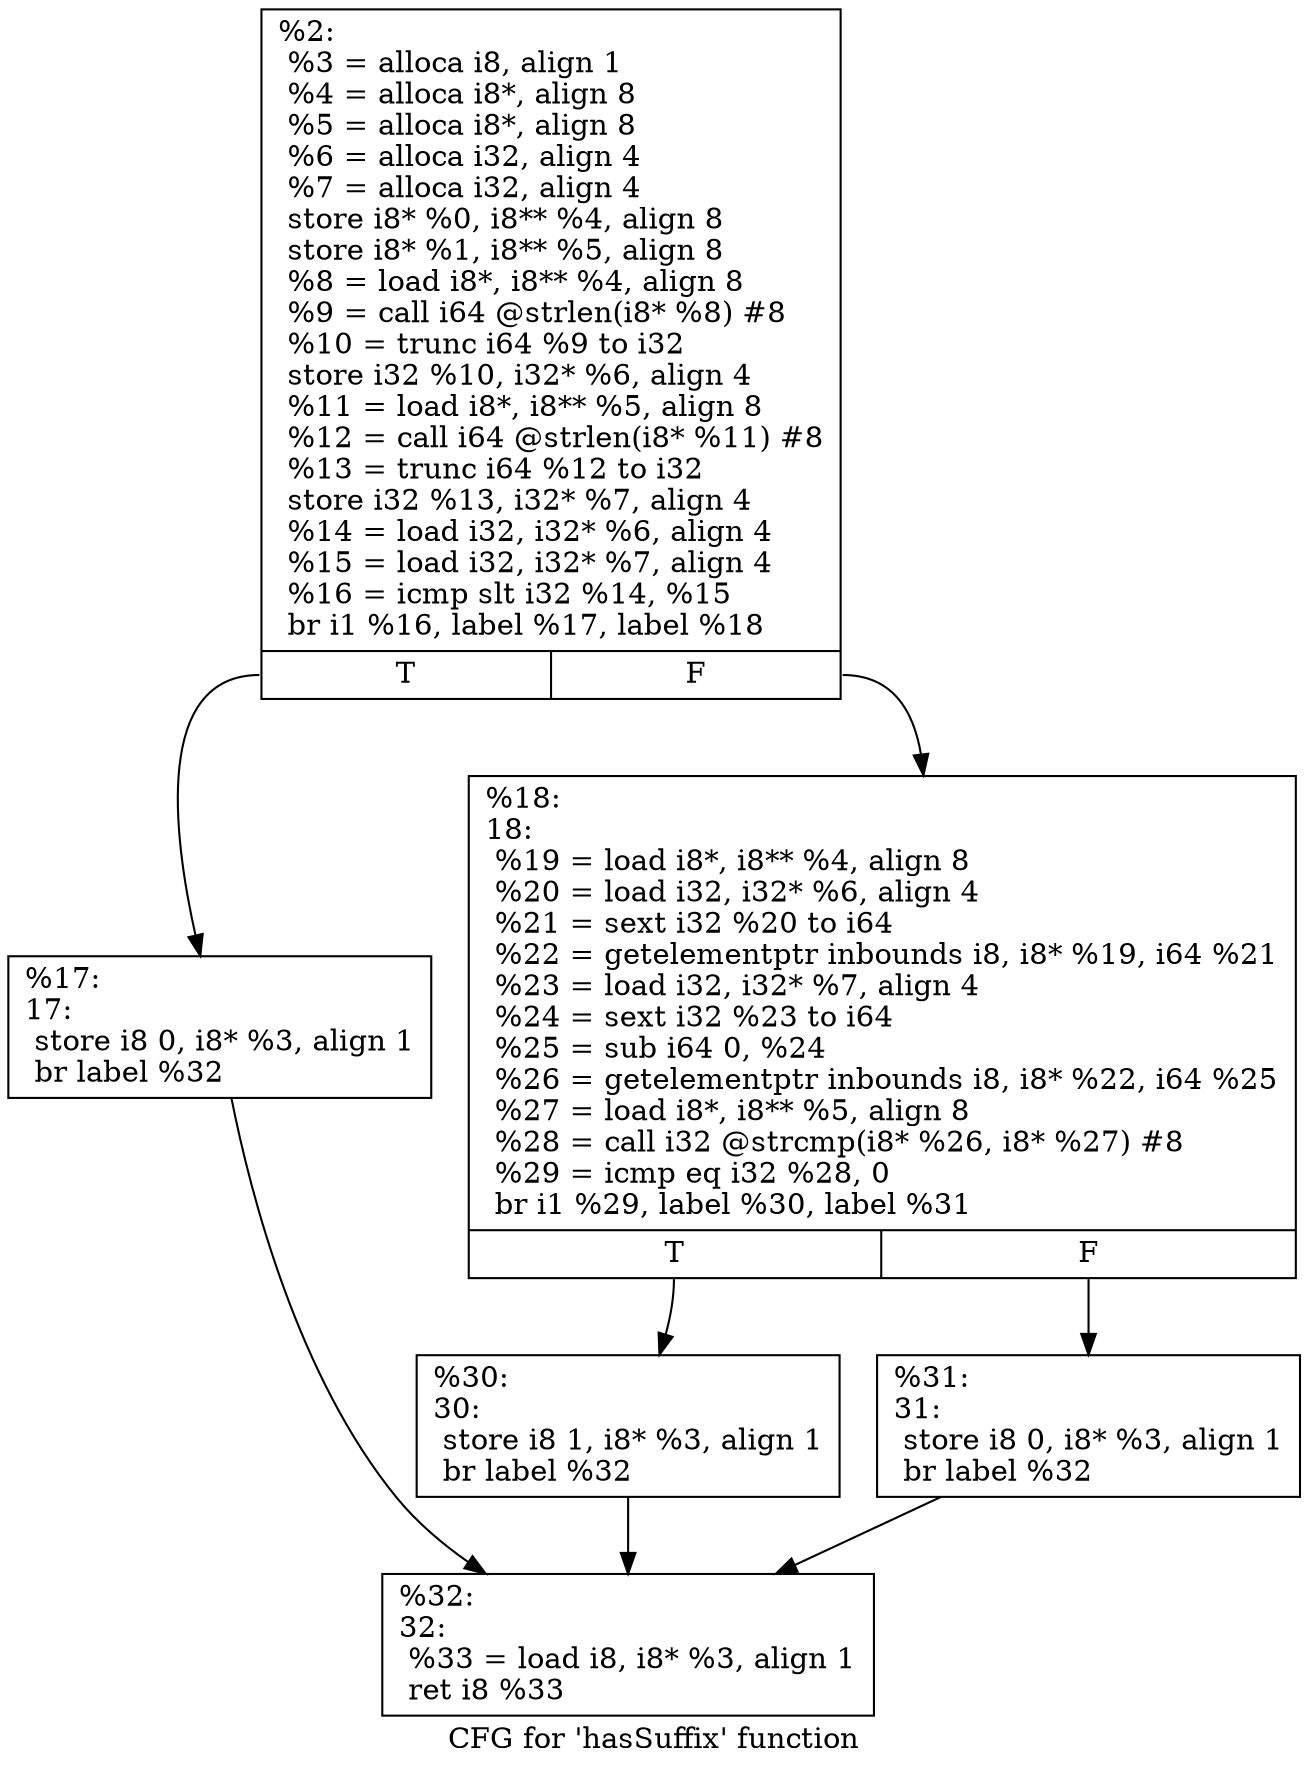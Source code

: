 digraph "CFG for 'hasSuffix' function" {
	label="CFG for 'hasSuffix' function";

	Node0xd6aae0 [shape=record,label="{%2:\l  %3 = alloca i8, align 1\l  %4 = alloca i8*, align 8\l  %5 = alloca i8*, align 8\l  %6 = alloca i32, align 4\l  %7 = alloca i32, align 4\l  store i8* %0, i8** %4, align 8\l  store i8* %1, i8** %5, align 8\l  %8 = load i8*, i8** %4, align 8\l  %9 = call i64 @strlen(i8* %8) #8\l  %10 = trunc i64 %9 to i32\l  store i32 %10, i32* %6, align 4\l  %11 = load i8*, i8** %5, align 8\l  %12 = call i64 @strlen(i8* %11) #8\l  %13 = trunc i64 %12 to i32\l  store i32 %13, i32* %7, align 4\l  %14 = load i32, i32* %6, align 4\l  %15 = load i32, i32* %7, align 4\l  %16 = icmp slt i32 %14, %15\l  br i1 %16, label %17, label %18\l|{<s0>T|<s1>F}}"];
	Node0xd6aae0:s0 -> Node0xd6b2c0;
	Node0xd6aae0:s1 -> Node0xd6b310;
	Node0xd6b2c0 [shape=record,label="{%17:\l17:                                               \l  store i8 0, i8* %3, align 1\l  br label %32\l}"];
	Node0xd6b2c0 -> Node0xd6b3e0;
	Node0xd6b310 [shape=record,label="{%18:\l18:                                               \l  %19 = load i8*, i8** %4, align 8\l  %20 = load i32, i32* %6, align 4\l  %21 = sext i32 %20 to i64\l  %22 = getelementptr inbounds i8, i8* %19, i64 %21\l  %23 = load i32, i32* %7, align 4\l  %24 = sext i32 %23 to i64\l  %25 = sub i64 0, %24\l  %26 = getelementptr inbounds i8, i8* %22, i64 %25\l  %27 = load i8*, i8** %5, align 8\l  %28 = call i32 @strcmp(i8* %26, i8* %27) #8\l  %29 = icmp eq i32 %28, 0\l  br i1 %29, label %30, label %31\l|{<s0>T|<s1>F}}"];
	Node0xd6b310:s0 -> Node0xd6b9e0;
	Node0xd6b310:s1 -> Node0xd6ba30;
	Node0xd6b9e0 [shape=record,label="{%30:\l30:                                               \l  store i8 1, i8* %3, align 1\l  br label %32\l}"];
	Node0xd6b9e0 -> Node0xd6b3e0;
	Node0xd6ba30 [shape=record,label="{%31:\l31:                                               \l  store i8 0, i8* %3, align 1\l  br label %32\l}"];
	Node0xd6ba30 -> Node0xd6b3e0;
	Node0xd6b3e0 [shape=record,label="{%32:\l32:                                               \l  %33 = load i8, i8* %3, align 1\l  ret i8 %33\l}"];
}
